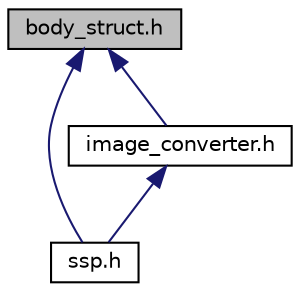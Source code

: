 digraph "body_struct.h"
{
 // LATEX_PDF_SIZE
  edge [fontname="Helvetica",fontsize="10",labelfontname="Helvetica",labelfontsize="10"];
  node [fontname="Helvetica",fontsize="10",shape=record];
  Node1 [label="body_struct.h",height=0.2,width=0.4,color="black", fillcolor="grey75", style="filled", fontcolor="black",tooltip="body struct definition. \"Body\" frame data type."];
  Node1 -> Node2 [dir="back",color="midnightblue",fontsize="10",style="solid"];
  Node2 [label="ssp.h",height=0.2,width=0.4,color="black", fillcolor="white", style="filled",URL="$include_2ssp_8h.html",tooltip=" "];
  Node1 -> Node3 [dir="back",color="midnightblue",fontsize="10",style="solid"];
  Node3 [label="image_converter.h",height=0.2,width=0.4,color="black", fillcolor="white", style="filled",URL="$include_2utils_2image__converter_8h.html",tooltip="Image converter from frame struct to opencv."];
  Node3 -> Node2 [dir="back",color="midnightblue",fontsize="10",style="solid"];
}
